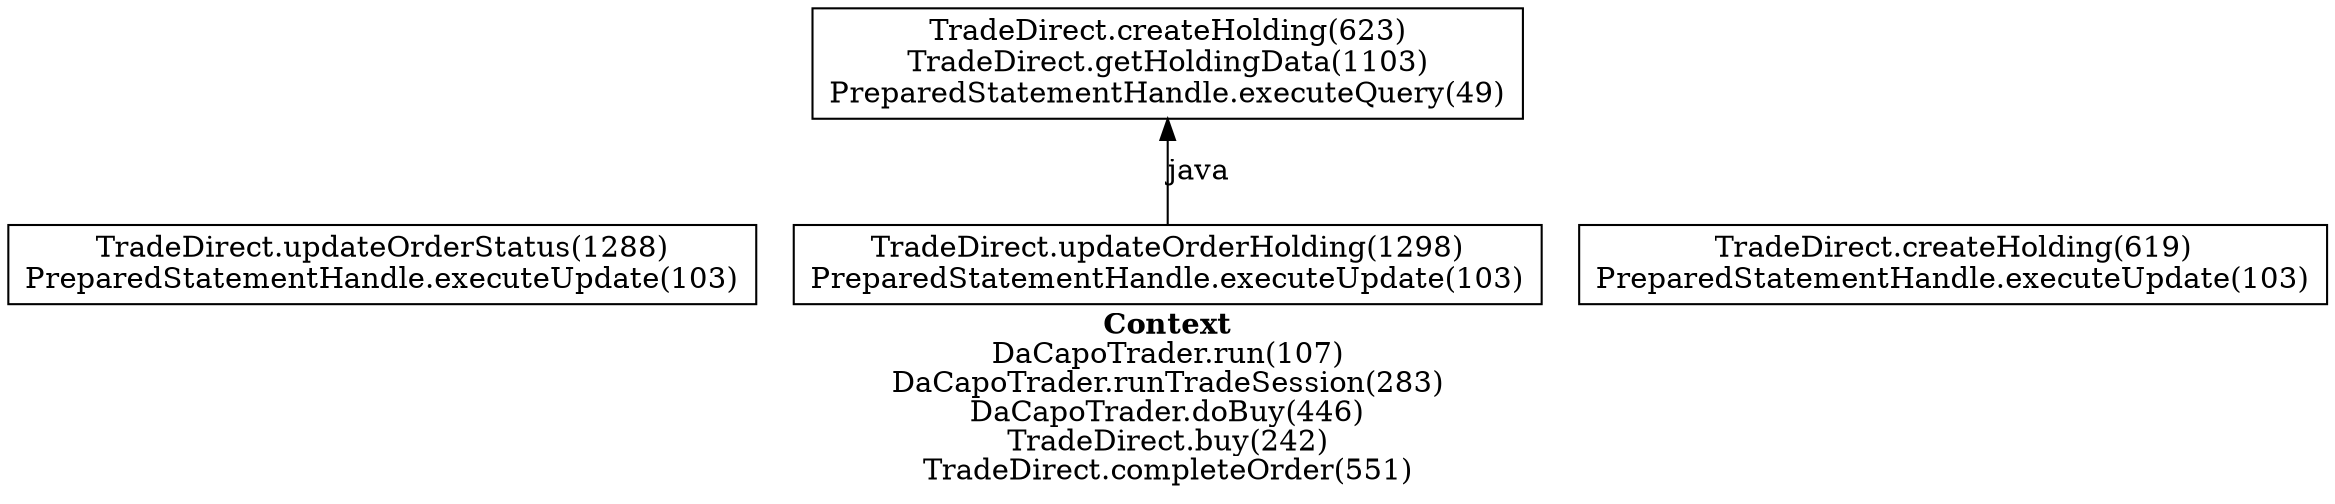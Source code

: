 digraph 1256911884 { 
label=<<font face="Times-Bold">Context</font><br/>DaCapoTrader.run(107)<br/>DaCapoTrader.runTradeSession(283)<br/>DaCapoTrader.doBuy(446)<br/>TradeDirect.buy(242)<br/>TradeDirect.completeOrder(551)>;rankdir=BT;
1 [label="TradeDirect.updateOrderStatus(1288)\nPreparedStatementHandle.executeUpdate(103)\n", shape=box];
2 [label="TradeDirect.updateOrderHolding(1298)\nPreparedStatementHandle.executeUpdate(103)\n", shape=box];
3 [label="TradeDirect.createHolding(619)\nPreparedStatementHandle.executeUpdate(103)\n", shape=box];
4 [label="TradeDirect.createHolding(623)\nTradeDirect.getHoldingData(1103)\nPreparedStatementHandle.executeQuery(49)\n", shape=box];
2 -> 4 [label="java" color=black];
}

